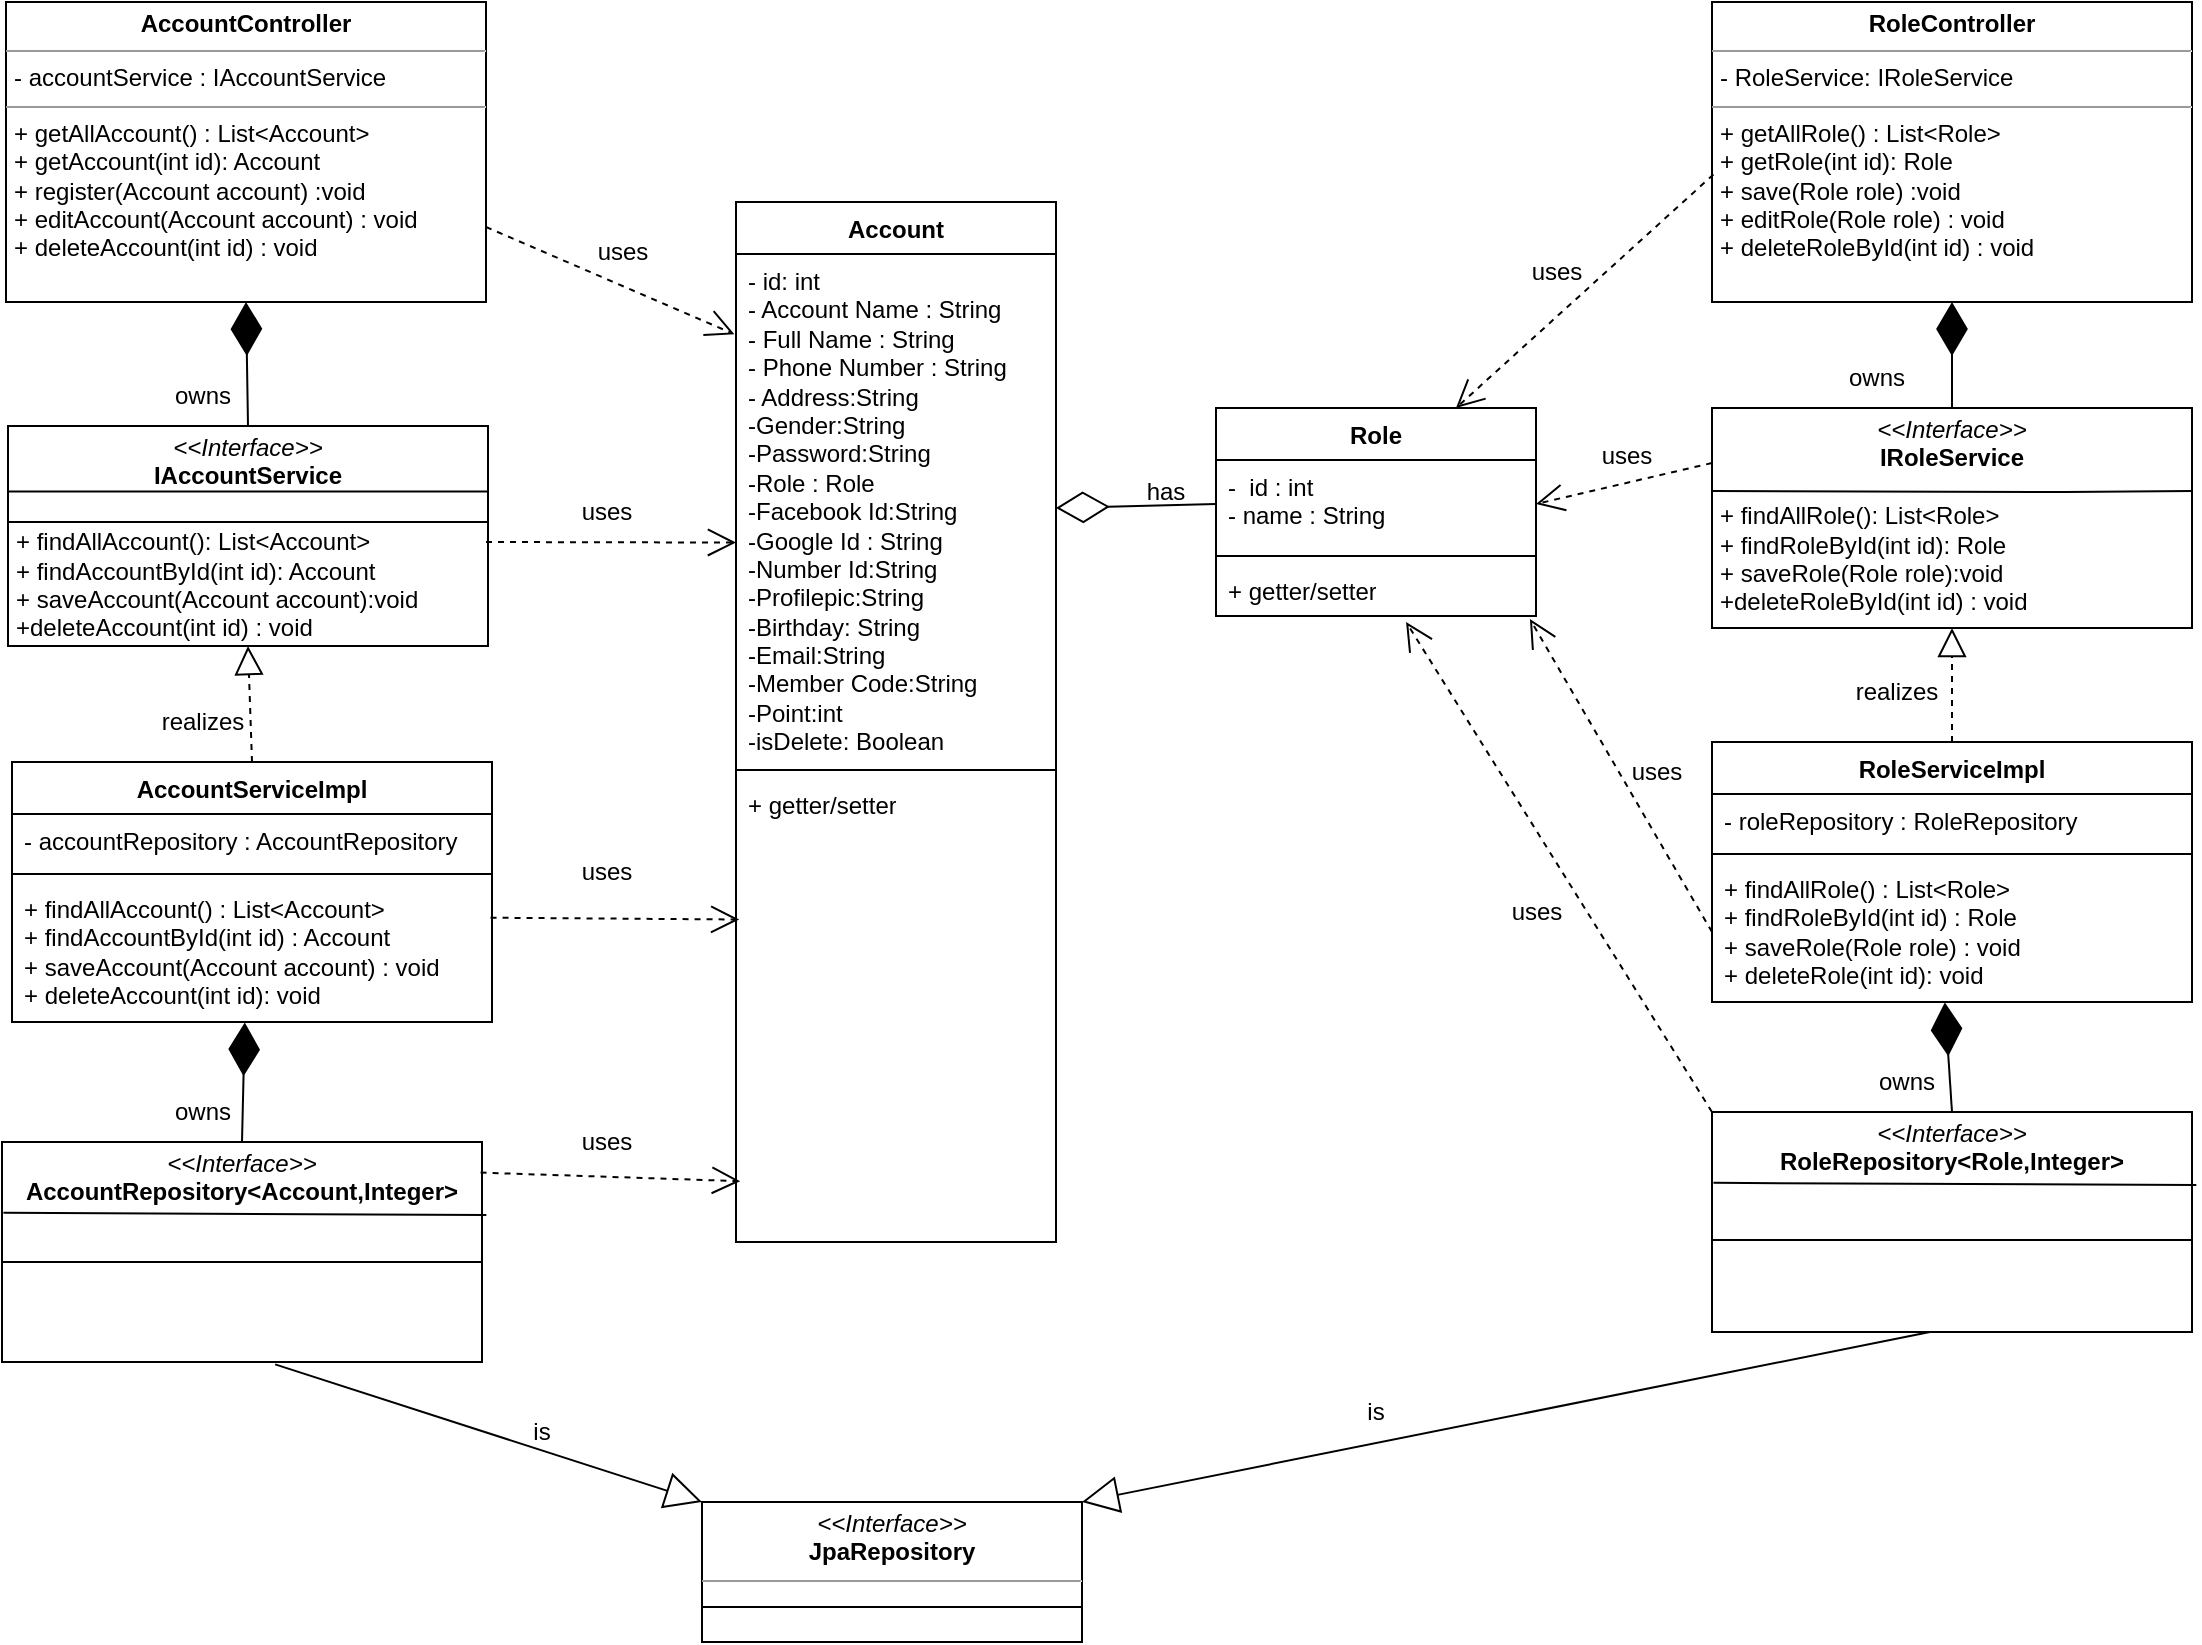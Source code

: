 <mxfile version="23.1.5" type="device">
  <diagram name="Page-1" id="tsKPiV9-T8DvM3FKbRJB">
    <mxGraphModel dx="1674" dy="-2464" grid="1" gridSize="10" guides="1" tooltips="1" connect="1" arrows="1" fold="1" page="1" pageScale="1" pageWidth="850" pageHeight="1100" math="0" shadow="0">
      <root>
        <mxCell id="0" />
        <mxCell id="1" parent="0" />
        <mxCell id="J50rXkDNodkonPfbVfNq-1" value="Account" style="swimlane;fontStyle=1;align=center;verticalAlign=top;childLayout=stackLayout;horizontal=1;startSize=26;horizontalStack=0;resizeParent=1;resizeParentMax=0;resizeLast=0;collapsible=1;marginBottom=0;whiteSpace=wrap;html=1;" parent="1" vertex="1">
          <mxGeometry x="405" y="3410" width="160" height="520" as="geometry">
            <mxRectangle x="405" y="3410" width="90" height="30" as="alternateBounds" />
          </mxGeometry>
        </mxCell>
        <mxCell id="J50rXkDNodkonPfbVfNq-2" value="- id: int&lt;br&gt;- Account Name : String&lt;br&gt;- Full Name : String&lt;br&gt;- Phone Number : String&amp;nbsp;&lt;br&gt;- Address:String&lt;br&gt;-Gender:String&lt;br&gt;-Password:String&lt;br&gt;-Role : Role&lt;br&gt;-Facebook Id:String&lt;br&gt;-Google Id : String&lt;br&gt;-Number Id:String&lt;br&gt;-Profilepic:String&lt;br&gt;-Birthday: String&lt;br&gt;-Email:String&lt;br&gt;-Member Code:String&lt;br&gt;-Point:int&lt;br&gt;-isDelete: Boolean&lt;div&gt;&lt;br&gt;&lt;/div&gt;" style="text;strokeColor=none;fillColor=none;align=left;verticalAlign=top;spacingLeft=4;spacingRight=4;overflow=hidden;rotatable=0;points=[[0,0.5],[1,0.5]];portConstraint=eastwest;whiteSpace=wrap;html=1;" parent="J50rXkDNodkonPfbVfNq-1" vertex="1">
          <mxGeometry y="26" width="160" height="254" as="geometry" />
        </mxCell>
        <mxCell id="J50rXkDNodkonPfbVfNq-3" value="" style="line;strokeWidth=1;fillColor=none;align=left;verticalAlign=middle;spacingTop=-1;spacingLeft=3;spacingRight=3;rotatable=0;labelPosition=right;points=[];portConstraint=eastwest;strokeColor=inherit;" parent="J50rXkDNodkonPfbVfNq-1" vertex="1">
          <mxGeometry y="280" width="160" height="8" as="geometry" />
        </mxCell>
        <mxCell id="J50rXkDNodkonPfbVfNq-4" value="+ getter/setter" style="text;strokeColor=none;fillColor=none;align=left;verticalAlign=top;spacingLeft=4;spacingRight=4;overflow=hidden;rotatable=0;points=[[0,0.5],[1,0.5]];portConstraint=eastwest;whiteSpace=wrap;html=1;" parent="J50rXkDNodkonPfbVfNq-1" vertex="1">
          <mxGeometry y="288" width="160" height="232" as="geometry" />
        </mxCell>
        <mxCell id="J50rXkDNodkonPfbVfNq-5" value="&lt;p style=&quot;margin:0px;margin-top:4px;text-align:center;&quot;&gt;&lt;i&gt;&amp;lt;&amp;lt;Interface&amp;gt;&amp;gt;&lt;b&gt;&lt;br&gt;&lt;/b&gt;&lt;/i&gt;&lt;b&gt;IAccountService&lt;/b&gt;&lt;/p&gt;&lt;p style=&quot;margin:0px;margin-top:4px;text-align:center;&quot;&gt;&lt;br&gt;&lt;/p&gt;&lt;p style=&quot;margin:0px;margin-left:4px;&quot;&gt;+ findAllAccount(): List&amp;lt;Account&amp;gt;&lt;br&gt;+ findAccountById(int id): Account&lt;br&gt;+ saveAccount(Account account):void&lt;br&gt;+deleteAccount(int id) : void&lt;/p&gt;&lt;p style=&quot;margin:0px;margin-left:4px;&quot;&gt;&lt;br&gt;&lt;/p&gt;" style="verticalAlign=top;align=left;overflow=fill;fontSize=12;fontFamily=Helvetica;html=1;whiteSpace=wrap;" parent="1" vertex="1">
          <mxGeometry x="41" y="3522" width="240" height="110" as="geometry" />
        </mxCell>
        <mxCell id="J50rXkDNodkonPfbVfNq-6" value="&lt;p style=&quot;margin:0px;margin-top:4px;text-align:center;&quot;&gt;&lt;b&gt;AccountController&lt;/b&gt;&lt;/p&gt;&lt;hr size=&quot;1&quot;&gt;&lt;p style=&quot;margin:0px;margin-left:4px;&quot;&gt;- accountService : IAccountService&lt;/p&gt;&lt;hr size=&quot;1&quot;&gt;&lt;p style=&quot;margin:0px;margin-left:4px;&quot;&gt;+ getAllAccount() : List&amp;lt;Account&amp;gt;&lt;br&gt;+ getAccount(int id): Account&lt;br&gt;+ register(Account account) :void&lt;br&gt;+ editAccount(Account account) : void&lt;br&gt;+ deleteAccount(int id) : void&lt;br&gt;&lt;br&gt;&lt;/p&gt;" style="verticalAlign=top;align=left;overflow=fill;fontSize=12;fontFamily=Helvetica;html=1;whiteSpace=wrap;" parent="1" vertex="1">
          <mxGeometry x="40" y="3310" width="240" height="150" as="geometry" />
        </mxCell>
        <mxCell id="J50rXkDNodkonPfbVfNq-7" style="edgeStyle=orthogonalEdgeStyle;rounded=0;orthogonalLoop=1;jettySize=auto;html=1;exitX=0.5;exitY=1;exitDx=0;exitDy=0;" parent="1" source="J50rXkDNodkonPfbVfNq-6" target="J50rXkDNodkonPfbVfNq-6" edge="1">
          <mxGeometry relative="1" as="geometry" />
        </mxCell>
        <mxCell id="J50rXkDNodkonPfbVfNq-8" value="" style="endArrow=diamondThin;endFill=1;endSize=24;html=1;rounded=0;exitX=0.5;exitY=0;exitDx=0;exitDy=0;entryX=0.5;entryY=1;entryDx=0;entryDy=0;" parent="1" source="J50rXkDNodkonPfbVfNq-5" target="J50rXkDNodkonPfbVfNq-6" edge="1">
          <mxGeometry width="160" relative="1" as="geometry">
            <mxPoint x="160" y="3520" as="sourcePoint" />
            <mxPoint x="320" y="3520" as="targetPoint" />
          </mxGeometry>
        </mxCell>
        <mxCell id="J50rXkDNodkonPfbVfNq-9" value="owns" style="text;html=1;align=center;verticalAlign=middle;resizable=0;points=[];autosize=1;strokeColor=none;fillColor=none;" parent="1" vertex="1">
          <mxGeometry x="113" y="3492" width="50" height="30" as="geometry" />
        </mxCell>
        <mxCell id="J50rXkDNodkonPfbVfNq-10" value="AccountServiceImpl" style="swimlane;fontStyle=1;align=center;verticalAlign=top;childLayout=stackLayout;horizontal=1;startSize=26;horizontalStack=0;resizeParent=1;resizeParentMax=0;resizeLast=0;collapsible=1;marginBottom=0;whiteSpace=wrap;html=1;" parent="1" vertex="1">
          <mxGeometry x="43" y="3690" width="240" height="130" as="geometry">
            <mxRectangle x="40" y="3760" width="100" height="30" as="alternateBounds" />
          </mxGeometry>
        </mxCell>
        <mxCell id="J50rXkDNodkonPfbVfNq-11" value="- accountRepository : AccountRepository" style="text;strokeColor=none;fillColor=none;align=left;verticalAlign=top;spacingLeft=4;spacingRight=4;overflow=hidden;rotatable=0;points=[[0,0.5],[1,0.5]];portConstraint=eastwest;whiteSpace=wrap;html=1;" parent="J50rXkDNodkonPfbVfNq-10" vertex="1">
          <mxGeometry y="26" width="240" height="26" as="geometry" />
        </mxCell>
        <mxCell id="J50rXkDNodkonPfbVfNq-12" value="" style="line;strokeWidth=1;fillColor=none;align=left;verticalAlign=middle;spacingTop=-1;spacingLeft=3;spacingRight=3;rotatable=0;labelPosition=right;points=[];portConstraint=eastwest;strokeColor=inherit;" parent="J50rXkDNodkonPfbVfNq-10" vertex="1">
          <mxGeometry y="52" width="240" height="8" as="geometry" />
        </mxCell>
        <mxCell id="J50rXkDNodkonPfbVfNq-13" value="+ findAllAccount() : List&amp;lt;Account&amp;gt;&lt;br&gt;+ findAccountById(int id) : Account&lt;br&gt;+ saveAccount(Account account) : void&lt;br&gt;+ deleteAccount(int id): void" style="text;strokeColor=none;fillColor=none;align=left;verticalAlign=top;spacingLeft=4;spacingRight=4;overflow=hidden;rotatable=0;points=[[0,0.5],[1,0.5]];portConstraint=eastwest;whiteSpace=wrap;html=1;" parent="J50rXkDNodkonPfbVfNq-10" vertex="1">
          <mxGeometry y="60" width="240" height="70" as="geometry" />
        </mxCell>
        <mxCell id="J50rXkDNodkonPfbVfNq-14" value="realizes" style="text;html=1;align=center;verticalAlign=middle;resizable=0;points=[];autosize=1;strokeColor=none;fillColor=none;" parent="1" vertex="1">
          <mxGeometry x="108" y="3655" width="60" height="30" as="geometry" />
        </mxCell>
        <mxCell id="J50rXkDNodkonPfbVfNq-15" value="" style="endArrow=open;endSize=12;dashed=1;html=1;rounded=0;entryX=0;entryY=0.568;entryDx=0;entryDy=0;entryPerimeter=0;" parent="1" target="J50rXkDNodkonPfbVfNq-2" edge="1">
          <mxGeometry width="160" relative="1" as="geometry">
            <mxPoint x="280" y="3580" as="sourcePoint" />
            <mxPoint x="360" y="3580" as="targetPoint" />
          </mxGeometry>
        </mxCell>
        <mxCell id="J50rXkDNodkonPfbVfNq-16" value="uses" style="text;html=1;align=center;verticalAlign=middle;resizable=0;points=[];autosize=1;strokeColor=none;fillColor=none;" parent="1" vertex="1">
          <mxGeometry x="315" y="3550" width="50" height="30" as="geometry" />
        </mxCell>
        <mxCell id="J50rXkDNodkonPfbVfNq-17" value="" style="endArrow=open;endSize=12;dashed=1;html=1;rounded=0;exitX=0.997;exitY=0.255;exitDx=0;exitDy=0;exitPerimeter=0;entryX=0.01;entryY=0.305;entryDx=0;entryDy=0;entryPerimeter=0;" parent="1" source="J50rXkDNodkonPfbVfNq-13" target="J50rXkDNodkonPfbVfNq-4" edge="1">
          <mxGeometry width="160" relative="1" as="geometry">
            <mxPoint x="285" y="3780" as="sourcePoint" />
            <mxPoint x="410" y="3778" as="targetPoint" />
          </mxGeometry>
        </mxCell>
        <mxCell id="J50rXkDNodkonPfbVfNq-19" value="&lt;p style=&quot;margin:0px;margin-top:4px;text-align:center;&quot;&gt;&lt;i&gt;&amp;lt;&amp;lt;Interface&amp;gt;&amp;gt;&lt;b&gt;&lt;br&gt;&lt;/b&gt;&lt;/i&gt;&lt;b&gt;AccountRepository&amp;lt;Account,Integer&amp;gt;&lt;/b&gt;&lt;/p&gt;&lt;p style=&quot;margin:0px;margin-left:4px;&quot;&gt;&lt;br&gt;&lt;/p&gt;" style="verticalAlign=top;align=left;overflow=fill;fontSize=12;fontFamily=Helvetica;html=1;whiteSpace=wrap;" parent="1" vertex="1">
          <mxGeometry x="38" y="3880" width="240" height="110" as="geometry" />
        </mxCell>
        <mxCell id="J50rXkDNodkonPfbVfNq-20" value="" style="endArrow=none;html=1;rounded=0;exitX=0.003;exitY=0.322;exitDx=0;exitDy=0;exitPerimeter=0;entryX=1.009;entryY=0.332;entryDx=0;entryDy=0;entryPerimeter=0;" parent="1" source="J50rXkDNodkonPfbVfNq-19" target="J50rXkDNodkonPfbVfNq-19" edge="1">
          <mxGeometry width="50" height="50" relative="1" as="geometry">
            <mxPoint x="138" y="3920" as="sourcePoint" />
            <mxPoint x="188" y="3870" as="targetPoint" />
          </mxGeometry>
        </mxCell>
        <mxCell id="J50rXkDNodkonPfbVfNq-21" value="" style="endArrow=diamondThin;endFill=1;endSize=24;html=1;rounded=0;exitX=0.5;exitY=0;exitDx=0;exitDy=0;entryX=0.485;entryY=1.003;entryDx=0;entryDy=0;entryPerimeter=0;" parent="1" source="J50rXkDNodkonPfbVfNq-19" target="J50rXkDNodkonPfbVfNq-13" edge="1">
          <mxGeometry width="160" relative="1" as="geometry">
            <mxPoint x="218" y="3849" as="sourcePoint" />
            <mxPoint x="378" y="3849" as="targetPoint" />
          </mxGeometry>
        </mxCell>
        <mxCell id="J50rXkDNodkonPfbVfNq-22" value="owns" style="text;html=1;align=center;verticalAlign=middle;resizable=0;points=[];autosize=1;strokeColor=none;fillColor=none;" parent="1" vertex="1">
          <mxGeometry x="113" y="3850" width="50" height="30" as="geometry" />
        </mxCell>
        <mxCell id="J50rXkDNodkonPfbVfNq-23" value="" style="endArrow=open;endSize=12;dashed=1;html=1;rounded=0;exitX=0.997;exitY=0.139;exitDx=0;exitDy=0;exitPerimeter=0;entryX=0.013;entryY=0.869;entryDx=0;entryDy=0;entryPerimeter=0;" parent="1" source="J50rXkDNodkonPfbVfNq-19" target="J50rXkDNodkonPfbVfNq-4" edge="1">
          <mxGeometry width="160" relative="1" as="geometry">
            <mxPoint x="293" y="3900" as="sourcePoint" />
            <mxPoint x="453" y="3900" as="targetPoint" />
          </mxGeometry>
        </mxCell>
        <mxCell id="J50rXkDNodkonPfbVfNq-25" value="&lt;p style=&quot;margin:0px;margin-top:4px;text-align:center;&quot;&gt;&lt;i&gt;&amp;lt;&amp;lt;Interface&amp;gt;&amp;gt;&lt;/i&gt;&lt;br&gt;&lt;b&gt;JpaRepository&lt;/b&gt;&lt;/p&gt;&lt;hr size=&quot;1&quot;&gt;&lt;p style=&quot;margin:0px;margin-left:4px;&quot;&gt;&lt;br&gt;&lt;/p&gt;&lt;p style=&quot;margin:0px;margin-left:4px;&quot;&gt;&lt;br&gt;&lt;/p&gt;" style="verticalAlign=top;align=left;overflow=fill;fontSize=12;fontFamily=Helvetica;html=1;whiteSpace=wrap;" parent="1" vertex="1">
          <mxGeometry x="388" y="4060" width="190" height="70" as="geometry" />
        </mxCell>
        <mxCell id="J50rXkDNodkonPfbVfNq-26" value="" style="endArrow=block;endSize=16;endFill=0;html=1;rounded=0;exitX=0.569;exitY=1.011;exitDx=0;exitDy=0;exitPerimeter=0;entryX=0;entryY=0;entryDx=0;entryDy=0;" parent="1" source="J50rXkDNodkonPfbVfNq-19" target="J50rXkDNodkonPfbVfNq-25" edge="1">
          <mxGeometry width="160" relative="1" as="geometry">
            <mxPoint x="193" y="4044.66" as="sourcePoint" />
            <mxPoint x="353" y="4044.66" as="targetPoint" />
          </mxGeometry>
        </mxCell>
        <mxCell id="J50rXkDNodkonPfbVfNq-27" value="is" style="text;html=1;align=center;verticalAlign=middle;whiteSpace=wrap;rounded=0;" parent="1" vertex="1">
          <mxGeometry x="278" y="4010" width="60" height="30" as="geometry" />
        </mxCell>
        <mxCell id="J50rXkDNodkonPfbVfNq-28" value="Role" style="swimlane;fontStyle=1;align=center;verticalAlign=top;childLayout=stackLayout;horizontal=1;startSize=26;horizontalStack=0;resizeParent=1;resizeParentMax=0;resizeLast=0;collapsible=1;marginBottom=0;whiteSpace=wrap;html=1;" parent="1" vertex="1">
          <mxGeometry x="645" y="3513" width="160" height="104" as="geometry" />
        </mxCell>
        <mxCell id="J50rXkDNodkonPfbVfNq-29" value="-&amp;nbsp; id : int&amp;nbsp;&lt;br&gt;- name : String" style="text;strokeColor=none;fillColor=none;align=left;verticalAlign=top;spacingLeft=4;spacingRight=4;overflow=hidden;rotatable=0;points=[[0,0.5],[1,0.5]];portConstraint=eastwest;whiteSpace=wrap;html=1;" parent="J50rXkDNodkonPfbVfNq-28" vertex="1">
          <mxGeometry y="26" width="160" height="44" as="geometry" />
        </mxCell>
        <mxCell id="J50rXkDNodkonPfbVfNq-30" value="" style="line;strokeWidth=1;fillColor=none;align=left;verticalAlign=middle;spacingTop=-1;spacingLeft=3;spacingRight=3;rotatable=0;labelPosition=right;points=[];portConstraint=eastwest;strokeColor=inherit;" parent="J50rXkDNodkonPfbVfNq-28" vertex="1">
          <mxGeometry y="70" width="160" height="8" as="geometry" />
        </mxCell>
        <mxCell id="J50rXkDNodkonPfbVfNq-31" value="+ getter/setter" style="text;strokeColor=none;fillColor=none;align=left;verticalAlign=top;spacingLeft=4;spacingRight=4;overflow=hidden;rotatable=0;points=[[0,0.5],[1,0.5]];portConstraint=eastwest;whiteSpace=wrap;html=1;" parent="J50rXkDNodkonPfbVfNq-28" vertex="1">
          <mxGeometry y="78" width="160" height="26" as="geometry" />
        </mxCell>
        <mxCell id="J50rXkDNodkonPfbVfNq-32" value="" style="endArrow=diamondThin;endFill=0;endSize=24;html=1;rounded=0;exitX=0;exitY=0.5;exitDx=0;exitDy=0;entryX=1;entryY=0.5;entryDx=0;entryDy=0;" parent="1" source="J50rXkDNodkonPfbVfNq-29" target="J50rXkDNodkonPfbVfNq-2" edge="1">
          <mxGeometry width="160" relative="1" as="geometry">
            <mxPoint x="628" y="3730" as="sourcePoint" />
            <mxPoint x="788" y="3730" as="targetPoint" />
          </mxGeometry>
        </mxCell>
        <mxCell id="J50rXkDNodkonPfbVfNq-33" value="has" style="text;html=1;align=center;verticalAlign=middle;whiteSpace=wrap;rounded=0;" parent="1" vertex="1">
          <mxGeometry x="590" y="3540" width="60" height="30" as="geometry" />
        </mxCell>
        <mxCell id="J50rXkDNodkonPfbVfNq-34" value="" style="endArrow=block;dashed=1;endFill=0;endSize=12;html=1;rounded=0;exitX=0.5;exitY=0;exitDx=0;exitDy=0;entryX=0.5;entryY=1;entryDx=0;entryDy=0;" parent="1" source="J50rXkDNodkonPfbVfNq-10" target="J50rXkDNodkonPfbVfNq-5" edge="1">
          <mxGeometry width="160" relative="1" as="geometry">
            <mxPoint x="230" y="3660" as="sourcePoint" />
            <mxPoint x="390" y="3660" as="targetPoint" />
          </mxGeometry>
        </mxCell>
        <mxCell id="J50rXkDNodkonPfbVfNq-35" value="" style="endArrow=open;endSize=12;dashed=1;html=1;rounded=0;entryX=-0.005;entryY=0.158;entryDx=0;entryDy=0;entryPerimeter=0;exitX=1;exitY=0.75;exitDx=0;exitDy=0;" parent="1" source="J50rXkDNodkonPfbVfNq-6" target="J50rXkDNodkonPfbVfNq-2" edge="1">
          <mxGeometry width="160" relative="1" as="geometry">
            <mxPoint x="305" y="3370" as="sourcePoint" />
            <mxPoint x="430" y="3370" as="targetPoint" />
          </mxGeometry>
        </mxCell>
        <mxCell id="J50rXkDNodkonPfbVfNq-36" value="&lt;p style=&quot;margin:0px;margin-top:4px;text-align:center;&quot;&gt;&lt;i&gt;&amp;lt;&amp;lt;Interface&amp;gt;&amp;gt;&lt;b&gt;&lt;br&gt;&lt;/b&gt;&lt;/i&gt;&lt;b&gt;IRoleService&lt;/b&gt;&lt;/p&gt;&lt;p style=&quot;margin:0px;margin-left:4px;&quot;&gt;&lt;br&gt;&lt;/p&gt;&lt;p style=&quot;margin:0px;margin-left:4px;&quot;&gt;+ findAllRole(): List&amp;lt;Role&amp;gt;&lt;br&gt;+ findRoleById(int id): Role&lt;br&gt;+ saveRole(Role role):void&lt;br&gt;+deleteRoleById(int id) : void&lt;/p&gt;&lt;p style=&quot;margin:0px;margin-left:4px;&quot;&gt;&lt;br&gt;&lt;/p&gt;" style="verticalAlign=top;align=left;overflow=fill;fontSize=12;fontFamily=Helvetica;html=1;whiteSpace=wrap;" parent="1" vertex="1">
          <mxGeometry x="893" y="3513" width="240" height="110" as="geometry" />
        </mxCell>
        <mxCell id="J50rXkDNodkonPfbVfNq-37" value="&lt;p style=&quot;margin:0px;margin-top:4px;text-align:center;&quot;&gt;&lt;b&gt;RoleController&lt;/b&gt;&lt;/p&gt;&lt;hr size=&quot;1&quot;&gt;&lt;p style=&quot;margin:0px;margin-left:4px;&quot;&gt;- RoleService: IRoleService&lt;/p&gt;&lt;hr size=&quot;1&quot;&gt;&lt;p style=&quot;margin:0px;margin-left:4px;&quot;&gt;+ getAllRole() : List&amp;lt;Role&amp;gt;&lt;br&gt;+ getRole(int id): Role&lt;br&gt;+ save(Role role) :void&lt;br&gt;+ editRole(Role role) : void&lt;br&gt;+ deleteRoleById(int id) : void&lt;br&gt;&lt;br&gt;&lt;/p&gt;" style="verticalAlign=top;align=left;overflow=fill;fontSize=12;fontFamily=Helvetica;html=1;whiteSpace=wrap;" parent="1" vertex="1">
          <mxGeometry x="893" y="3310" width="240" height="150" as="geometry" />
        </mxCell>
        <mxCell id="J50rXkDNodkonPfbVfNq-38" style="edgeStyle=orthogonalEdgeStyle;rounded=0;orthogonalLoop=1;jettySize=auto;html=1;exitX=0.5;exitY=1;exitDx=0;exitDy=0;" parent="1" source="J50rXkDNodkonPfbVfNq-37" target="J50rXkDNodkonPfbVfNq-37" edge="1">
          <mxGeometry relative="1" as="geometry" />
        </mxCell>
        <mxCell id="J50rXkDNodkonPfbVfNq-39" value="" style="endArrow=diamondThin;endFill=1;endSize=24;html=1;rounded=0;exitX=0.5;exitY=0;exitDx=0;exitDy=0;entryX=0.5;entryY=1;entryDx=0;entryDy=0;" parent="1" source="J50rXkDNodkonPfbVfNq-36" target="J50rXkDNodkonPfbVfNq-37" edge="1">
          <mxGeometry width="160" relative="1" as="geometry">
            <mxPoint x="1012" y="3580" as="sourcePoint" />
            <mxPoint x="1172" y="3580" as="targetPoint" />
          </mxGeometry>
        </mxCell>
        <mxCell id="J50rXkDNodkonPfbVfNq-40" value="owns" style="text;html=1;align=center;verticalAlign=middle;resizable=0;points=[];autosize=1;strokeColor=none;fillColor=none;" parent="1" vertex="1">
          <mxGeometry x="950" y="3483" width="50" height="30" as="geometry" />
        </mxCell>
        <mxCell id="J50rXkDNodkonPfbVfNq-41" value="RoleServiceImpl" style="swimlane;fontStyle=1;align=center;verticalAlign=top;childLayout=stackLayout;horizontal=1;startSize=26;horizontalStack=0;resizeParent=1;resizeParentMax=0;resizeLast=0;collapsible=1;marginBottom=0;whiteSpace=wrap;html=1;" parent="1" vertex="1">
          <mxGeometry x="893" y="3680" width="240" height="130" as="geometry">
            <mxRectangle x="40" y="3760" width="100" height="30" as="alternateBounds" />
          </mxGeometry>
        </mxCell>
        <mxCell id="J50rXkDNodkonPfbVfNq-42" value="- roleRepository : RoleRepository" style="text;strokeColor=none;fillColor=none;align=left;verticalAlign=top;spacingLeft=4;spacingRight=4;overflow=hidden;rotatable=0;points=[[0,0.5],[1,0.5]];portConstraint=eastwest;whiteSpace=wrap;html=1;" parent="J50rXkDNodkonPfbVfNq-41" vertex="1">
          <mxGeometry y="26" width="240" height="26" as="geometry" />
        </mxCell>
        <mxCell id="J50rXkDNodkonPfbVfNq-43" value="" style="line;strokeWidth=1;fillColor=none;align=left;verticalAlign=middle;spacingTop=-1;spacingLeft=3;spacingRight=3;rotatable=0;labelPosition=right;points=[];portConstraint=eastwest;strokeColor=inherit;" parent="J50rXkDNodkonPfbVfNq-41" vertex="1">
          <mxGeometry y="52" width="240" height="8" as="geometry" />
        </mxCell>
        <mxCell id="J50rXkDNodkonPfbVfNq-44" value="+ findAllRole() : List&amp;lt;Role&amp;gt;&lt;br&gt;+ findRoleById(int id) : Role&lt;br&gt;+ saveRole(Role role) : void&lt;br&gt;+ deleteRole(int id): void" style="text;strokeColor=none;fillColor=none;align=left;verticalAlign=top;spacingLeft=4;spacingRight=4;overflow=hidden;rotatable=0;points=[[0,0.5],[1,0.5]];portConstraint=eastwest;whiteSpace=wrap;html=1;" parent="J50rXkDNodkonPfbVfNq-41" vertex="1">
          <mxGeometry y="60" width="240" height="70" as="geometry" />
        </mxCell>
        <mxCell id="J50rXkDNodkonPfbVfNq-45" value="realizes" style="text;html=1;align=center;verticalAlign=middle;resizable=0;points=[];autosize=1;strokeColor=none;fillColor=none;" parent="1" vertex="1">
          <mxGeometry x="955" y="3640" width="60" height="30" as="geometry" />
        </mxCell>
        <mxCell id="J50rXkDNodkonPfbVfNq-46" value="&lt;p style=&quot;margin:0px;margin-top:4px;text-align:center;&quot;&gt;&lt;i&gt;&amp;lt;&amp;lt;Interface&amp;gt;&amp;gt;&lt;b&gt;&lt;br&gt;&lt;/b&gt;&lt;/i&gt;&lt;b&gt;RoleRepository&amp;lt;Role,Integer&amp;gt;&lt;/b&gt;&lt;/p&gt;&lt;p style=&quot;margin:0px;margin-left:4px;&quot;&gt;&lt;br&gt;&lt;/p&gt;" style="verticalAlign=top;align=left;overflow=fill;fontSize=12;fontFamily=Helvetica;html=1;whiteSpace=wrap;" parent="1" vertex="1">
          <mxGeometry x="893" y="3865" width="240" height="110" as="geometry" />
        </mxCell>
        <mxCell id="J50rXkDNodkonPfbVfNq-47" value="" style="endArrow=none;html=1;rounded=0;exitX=0.003;exitY=0.322;exitDx=0;exitDy=0;exitPerimeter=0;entryX=1.009;entryY=0.332;entryDx=0;entryDy=0;entryPerimeter=0;" parent="1" source="J50rXkDNodkonPfbVfNq-46" target="J50rXkDNodkonPfbVfNq-46" edge="1">
          <mxGeometry width="50" height="50" relative="1" as="geometry">
            <mxPoint x="990" y="3980" as="sourcePoint" />
            <mxPoint x="1040" y="3930" as="targetPoint" />
          </mxGeometry>
        </mxCell>
        <mxCell id="J50rXkDNodkonPfbVfNq-48" value="" style="endArrow=diamondThin;endFill=1;endSize=24;html=1;rounded=0;exitX=0.5;exitY=0;exitDx=0;exitDy=0;entryX=0.485;entryY=1.003;entryDx=0;entryDy=0;entryPerimeter=0;" parent="1" source="J50rXkDNodkonPfbVfNq-46" target="J50rXkDNodkonPfbVfNq-44" edge="1">
          <mxGeometry width="160" relative="1" as="geometry">
            <mxPoint x="1070" y="3909" as="sourcePoint" />
            <mxPoint x="1230" y="3909" as="targetPoint" />
          </mxGeometry>
        </mxCell>
        <mxCell id="J50rXkDNodkonPfbVfNq-49" value="owns" style="text;html=1;align=center;verticalAlign=middle;resizable=0;points=[];autosize=1;strokeColor=none;fillColor=none;" parent="1" vertex="1">
          <mxGeometry x="965" y="3835" width="50" height="30" as="geometry" />
        </mxCell>
        <mxCell id="J50rXkDNodkonPfbVfNq-50" value="" style="endArrow=block;dashed=1;endFill=0;endSize=12;html=1;rounded=0;exitX=0.5;exitY=0;exitDx=0;exitDy=0;entryX=0.5;entryY=1;entryDx=0;entryDy=0;" parent="1" source="J50rXkDNodkonPfbVfNq-41" target="J50rXkDNodkonPfbVfNq-36" edge="1">
          <mxGeometry width="160" relative="1" as="geometry">
            <mxPoint x="1082" y="3720" as="sourcePoint" />
            <mxPoint x="1242" y="3720" as="targetPoint" />
          </mxGeometry>
        </mxCell>
        <mxCell id="J50rXkDNodkonPfbVfNq-51" value="" style="endArrow=block;endSize=16;endFill=0;html=1;rounded=0;exitX=0.454;exitY=1;exitDx=0;exitDy=0;entryX=1;entryY=0;entryDx=0;entryDy=0;exitPerimeter=0;" parent="1" source="J50rXkDNodkonPfbVfNq-46" target="J50rXkDNodkonPfbVfNq-25" edge="1">
          <mxGeometry width="160" relative="1" as="geometry">
            <mxPoint x="650" y="4050" as="sourcePoint" />
            <mxPoint x="863" y="4119" as="targetPoint" />
          </mxGeometry>
        </mxCell>
        <mxCell id="J50rXkDNodkonPfbVfNq-52" value="uses" style="text;html=1;align=center;verticalAlign=middle;resizable=0;points=[];autosize=1;strokeColor=none;fillColor=none;" parent="1" vertex="1">
          <mxGeometry x="323" y="3420" width="50" height="30" as="geometry" />
        </mxCell>
        <mxCell id="J50rXkDNodkonPfbVfNq-53" value="" style="endArrow=open;endSize=12;dashed=1;html=1;rounded=0;entryX=0.75;entryY=0;entryDx=0;entryDy=0;exitX=0.003;exitY=0.575;exitDx=0;exitDy=0;exitPerimeter=0;" parent="1" source="J50rXkDNodkonPfbVfNq-37" target="J50rXkDNodkonPfbVfNq-28" edge="1">
          <mxGeometry width="160" relative="1" as="geometry">
            <mxPoint x="700" y="3440" as="sourcePoint" />
            <mxPoint x="825" y="3440" as="targetPoint" />
          </mxGeometry>
        </mxCell>
        <mxCell id="J50rXkDNodkonPfbVfNq-54" value="" style="endArrow=open;endSize=12;dashed=1;html=1;rounded=0;exitX=0;exitY=0.25;exitDx=0;exitDy=0;entryX=1;entryY=0.5;entryDx=0;entryDy=0;" parent="1" source="J50rXkDNodkonPfbVfNq-36" target="J50rXkDNodkonPfbVfNq-29" edge="1">
          <mxGeometry width="160" relative="1" as="geometry">
            <mxPoint x="710" y="3720" as="sourcePoint" />
            <mxPoint x="835" y="3720" as="targetPoint" />
          </mxGeometry>
        </mxCell>
        <mxCell id="J50rXkDNodkonPfbVfNq-55" value="" style="endArrow=open;endSize=12;dashed=1;html=1;rounded=0;entryX=0.981;entryY=1.059;entryDx=0;entryDy=0;entryPerimeter=0;exitX=0;exitY=0.5;exitDx=0;exitDy=0;" parent="1" source="J50rXkDNodkonPfbVfNq-44" target="J50rXkDNodkonPfbVfNq-31" edge="1">
          <mxGeometry width="160" relative="1" as="geometry">
            <mxPoint x="715" y="3759.41" as="sourcePoint" />
            <mxPoint x="840" y="3759.41" as="targetPoint" />
          </mxGeometry>
        </mxCell>
        <mxCell id="J50rXkDNodkonPfbVfNq-56" value="" style="endArrow=open;endSize=12;dashed=1;html=1;rounded=0;entryX=0.594;entryY=1.115;entryDx=0;entryDy=0;entryPerimeter=0;exitX=0;exitY=0;exitDx=0;exitDy=0;" parent="1" source="J50rXkDNodkonPfbVfNq-46" target="J50rXkDNodkonPfbVfNq-31" edge="1">
          <mxGeometry width="160" relative="1" as="geometry">
            <mxPoint x="660" y="3849" as="sourcePoint" />
            <mxPoint x="785" y="3849" as="targetPoint" />
          </mxGeometry>
        </mxCell>
        <mxCell id="J50rXkDNodkonPfbVfNq-57" value="uses" style="text;html=1;align=center;verticalAlign=middle;resizable=0;points=[];autosize=1;strokeColor=none;fillColor=none;" parent="1" vertex="1">
          <mxGeometry x="790" y="3430" width="50" height="30" as="geometry" />
        </mxCell>
        <mxCell id="J50rXkDNodkonPfbVfNq-58" value="uses" style="text;html=1;align=center;verticalAlign=middle;resizable=0;points=[];autosize=1;strokeColor=none;fillColor=none;" parent="1" vertex="1">
          <mxGeometry x="825" y="3522" width="50" height="30" as="geometry" />
        </mxCell>
        <mxCell id="J50rXkDNodkonPfbVfNq-59" value="uses" style="text;html=1;align=center;verticalAlign=middle;resizable=0;points=[];autosize=1;strokeColor=none;fillColor=none;" parent="1" vertex="1">
          <mxGeometry x="840" y="3680" width="50" height="30" as="geometry" />
        </mxCell>
        <mxCell id="J50rXkDNodkonPfbVfNq-60" value="uses" style="text;html=1;align=center;verticalAlign=middle;resizable=0;points=[];autosize=1;strokeColor=none;fillColor=none;" parent="1" vertex="1">
          <mxGeometry x="780" y="3750" width="50" height="30" as="geometry" />
        </mxCell>
        <mxCell id="J50rXkDNodkonPfbVfNq-61" value="is" style="text;html=1;align=center;verticalAlign=middle;whiteSpace=wrap;rounded=0;" parent="1" vertex="1">
          <mxGeometry x="695" y="4000" width="60" height="30" as="geometry" />
        </mxCell>
        <mxCell id="_VRdPzKhhhdJFKzuxnKE-1" value="uses" style="text;html=1;align=center;verticalAlign=middle;resizable=0;points=[];autosize=1;strokeColor=none;fillColor=none;" parent="1" vertex="1">
          <mxGeometry x="315" y="3730" width="50" height="30" as="geometry" />
        </mxCell>
        <mxCell id="_VRdPzKhhhdJFKzuxnKE-2" value="uses" style="text;html=1;align=center;verticalAlign=middle;resizable=0;points=[];autosize=1;strokeColor=none;fillColor=none;" parent="1" vertex="1">
          <mxGeometry x="315" y="3865" width="50" height="30" as="geometry" />
        </mxCell>
        <mxCell id="_VRdPzKhhhdJFKzuxnKE-4" value="" style="endArrow=none;html=1;rounded=0;entryX=1;entryY=0.25;entryDx=0;entryDy=0;exitX=0;exitY=0.25;exitDx=0;exitDy=0;" parent="1" edge="1">
          <mxGeometry width="50" height="50" relative="1" as="geometry">
            <mxPoint x="41" y="3570" as="sourcePoint" />
            <mxPoint x="281" y="3570" as="targetPoint" />
          </mxGeometry>
        </mxCell>
        <mxCell id="_VRdPzKhhhdJFKzuxnKE-5" value="" style="endArrow=none;html=1;rounded=0;entryX=1;entryY=0.25;entryDx=0;entryDy=0;exitX=0;exitY=0.25;exitDx=0;exitDy=0;" parent="1" edge="1">
          <mxGeometry width="50" height="50" relative="1" as="geometry">
            <mxPoint x="41" y="3554.71" as="sourcePoint" />
            <mxPoint x="281" y="3554.71" as="targetPoint" />
          </mxGeometry>
        </mxCell>
        <mxCell id="_VRdPzKhhhdJFKzuxnKE-6" value="" style="endArrow=none;html=1;rounded=0;entryX=1;entryY=0.25;entryDx=0;entryDy=0;exitX=0;exitY=0.25;exitDx=0;exitDy=0;" parent="1" edge="1">
          <mxGeometry width="50" height="50" relative="1" as="geometry">
            <mxPoint x="38" y="3940" as="sourcePoint" />
            <mxPoint x="278" y="3940" as="targetPoint" />
          </mxGeometry>
        </mxCell>
        <mxCell id="_VRdPzKhhhdJFKzuxnKE-7" value="" style="endArrow=none;html=1;rounded=0;exitX=0;exitY=0.25;exitDx=0;exitDy=0;entryX=1;entryY=0.25;entryDx=0;entryDy=0;" parent="1" edge="1">
          <mxGeometry width="50" height="50" relative="1" as="geometry">
            <mxPoint x="893" y="3554.5" as="sourcePoint" />
            <mxPoint x="1133" y="3554.5" as="targetPoint" />
            <Array as="points">
              <mxPoint x="1070" y="3555" />
            </Array>
          </mxGeometry>
        </mxCell>
        <mxCell id="_VRdPzKhhhdJFKzuxnKE-8" value="" style="endArrow=none;html=1;rounded=0;entryX=1;entryY=0.25;entryDx=0;entryDy=0;exitX=0;exitY=0.25;exitDx=0;exitDy=0;" parent="1" edge="1">
          <mxGeometry width="50" height="50" relative="1" as="geometry">
            <mxPoint x="893" y="3929" as="sourcePoint" />
            <mxPoint x="1133" y="3929" as="targetPoint" />
          </mxGeometry>
        </mxCell>
        <mxCell id="YKR0zMnjjAY2yqtNq53u-1" value="" style="endArrow=none;html=1;rounded=0;entryX=0;entryY=0.75;entryDx=0;entryDy=0;exitX=1;exitY=0.75;exitDx=0;exitDy=0;" edge="1" parent="1" source="J50rXkDNodkonPfbVfNq-25" target="J50rXkDNodkonPfbVfNq-25">
          <mxGeometry width="50" height="50" relative="1" as="geometry">
            <mxPoint x="630" y="4140" as="sourcePoint" />
            <mxPoint x="680" y="4090" as="targetPoint" />
          </mxGeometry>
        </mxCell>
      </root>
    </mxGraphModel>
  </diagram>
</mxfile>
